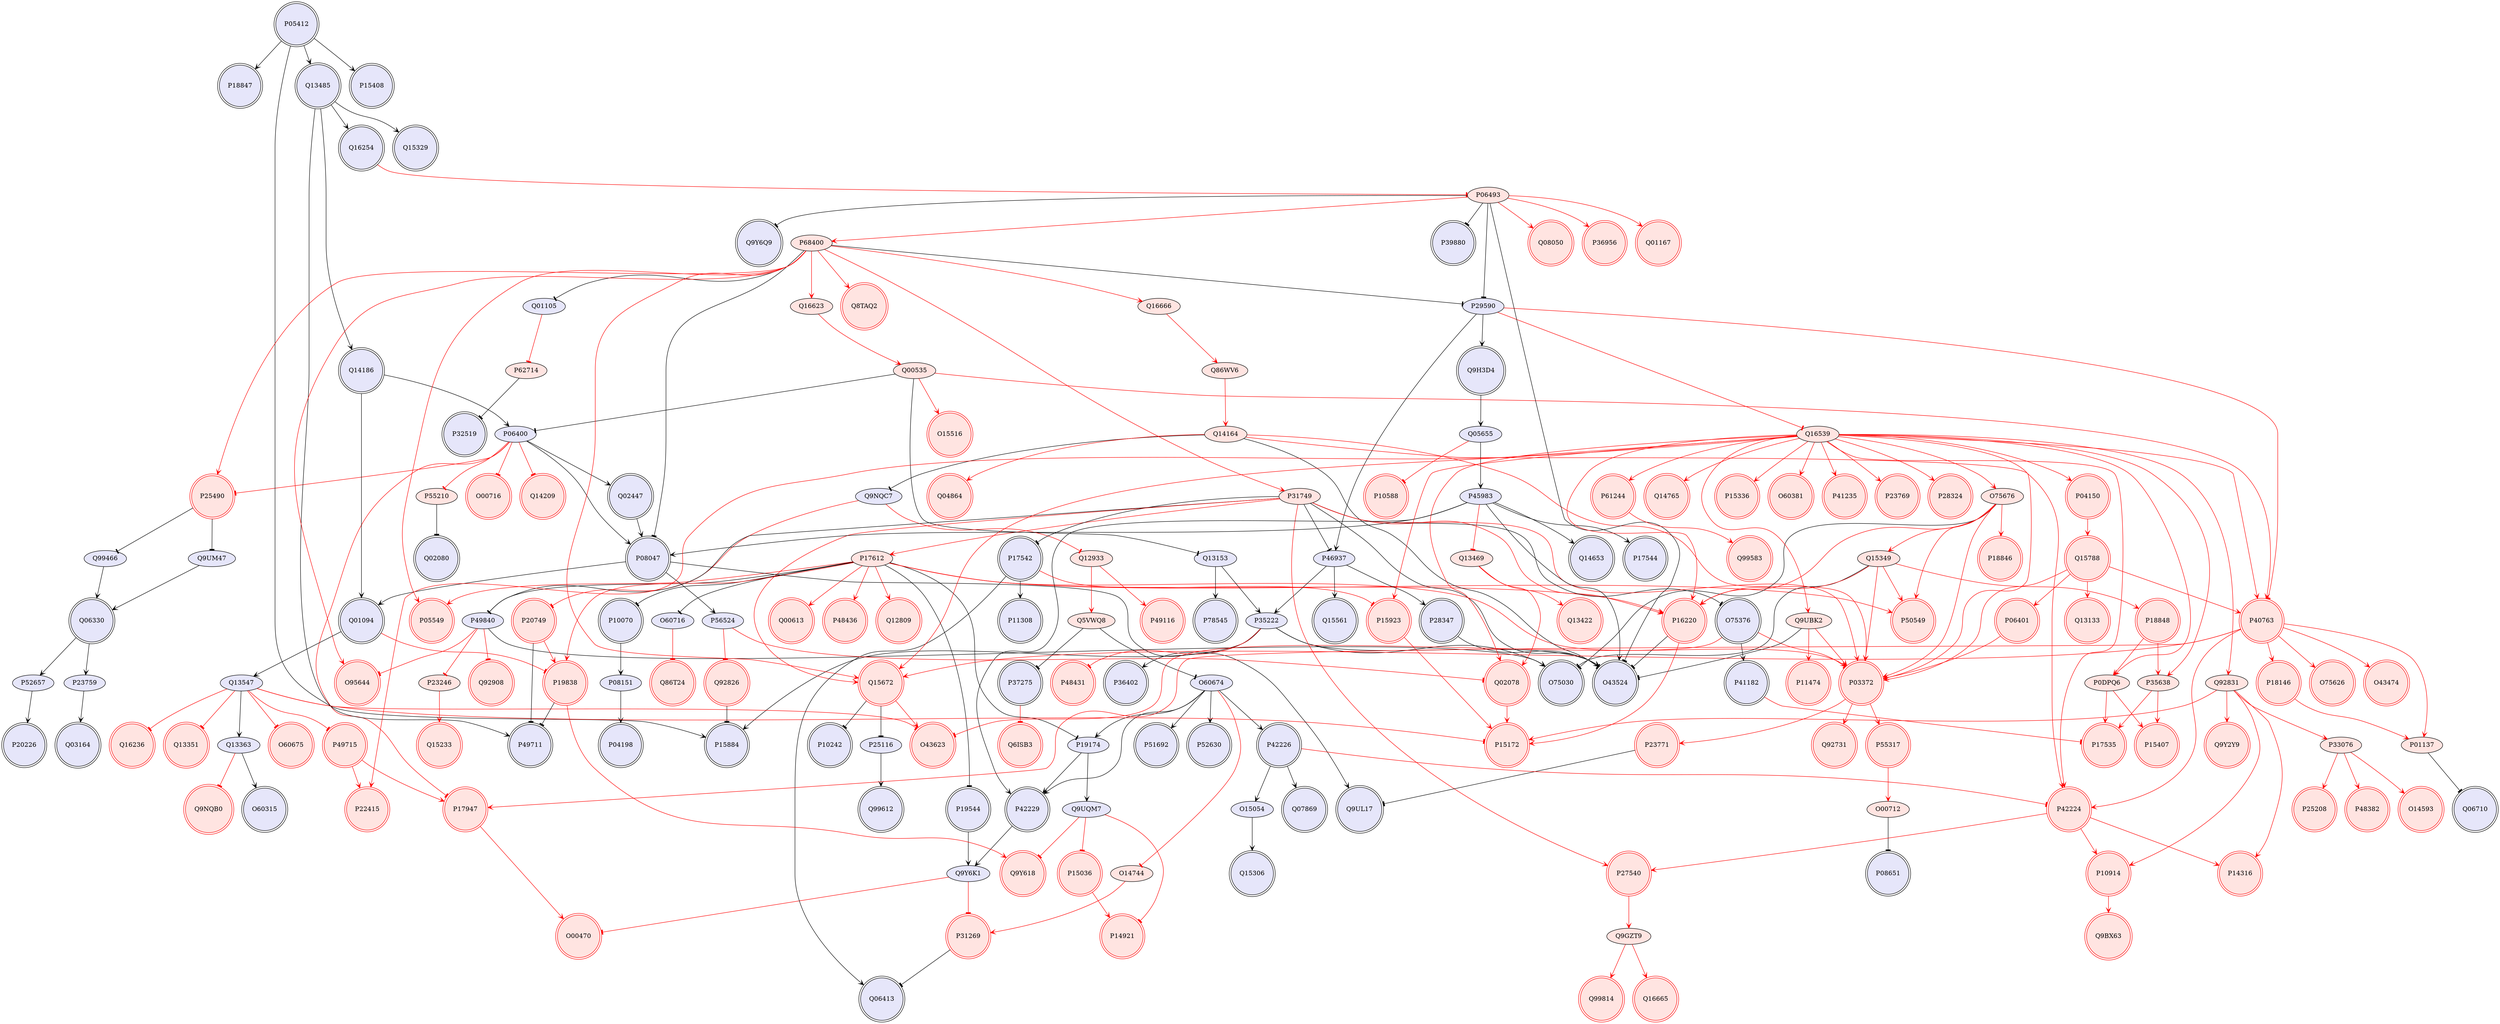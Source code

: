 digraph {

P17612->P10070 [penwidth=1, color=black, arrowhead="tee"]
P17612->P49840 [penwidth=1, color=black, arrowhead="tee"]
P17612->P19174 [penwidth=1, color=black, arrowhead="tee"]
P17612->O60716 [penwidth=1, color=black, arrowhead="tee"]
P17612->P19544 [penwidth=1, color=black, arrowhead="tee"]
Q00535->P06400 [penwidth=1, color=black, arrowhead="tee"]
Q00535->Q13153 [penwidth=1, color=black, arrowhead="tee"]
Q14164->Q9NQC7 [penwidth=1, color=black, arrowhead="tee"]
P05412->P18847 [penwidth=1, color=black, arrowhead="vee"]
Q15349->O75030 [penwidth=1, color=black, arrowhead="tee"]
P10070->P08151 [penwidth=1, color=black, arrowhead="vee"]
P42229->Q9Y6K1 [penwidth=1, color=black, arrowhead="vee"]
O60674->P51692 [penwidth=1, color=black, arrowhead="vee"]
P46937->P35222 [penwidth=1, color=black, arrowhead="vee"]
P35222->O75030 [penwidth=1, color=black, arrowhead="vee"]
Q13153->P35222 [penwidth=1, color=black, arrowhead="vee"]
P35222->P36402 [penwidth=1, color=black, arrowhead="vee"]
P35222->O43524 [penwidth=1, color=black, arrowhead="vee"]
P35222->P15884 [penwidth=1, color=black, arrowhead="vee"]
Q13547->Q13363 [penwidth=1, color=black, arrowhead="vee"]
Q13363->O60315 [penwidth=1, color=black, arrowhead="vee"]
Q13485->P49711 [penwidth=1, color=black, arrowhead="vee"]
P05412->Q13485 [penwidth=1, color=black, arrowhead="vee"]
Q13485->Q15329 [penwidth=1, color=black, arrowhead="vee"]
Q13485->Q16254 [penwidth=1, color=black, arrowhead="vee"]
Q13485->Q14186 [penwidth=1, color=black, arrowhead="vee"]
P29590->P46937 [penwidth=1, color=black, arrowhead="vee"]
P31749->P46937 [penwidth=1, color=black, arrowhead="tee"]
P46937->Q15561 [penwidth=1, color=black, arrowhead="vee"]
P46937->P28347 [penwidth=1, color=black, arrowhead="vee"]
P16220->O43524 [penwidth=1, color=black, arrowhead="tee"]
Q14164->O43524 [penwidth=1, color=black, arrowhead="tee"]
P25490->Q9UM47 [penwidth=1, color=black, arrowhead="tee"]
P06493->Q9Y6Q9 [penwidth=1, color=black, arrowhead="tee"]
O60674->P52630 [penwidth=1, color=black, arrowhead="vee"]
P06493->P29590 [penwidth=1, color=black, arrowhead="tee"]
P06493->O43524 [penwidth=1, color=black, arrowhead="tee"]
P06493->P39880 [penwidth=1, color=black, arrowhead="tee"]
P31749->O75376 [penwidth=1, color=black, arrowhead="tee"]
O75376->P41182 [penwidth=1, color=black, arrowhead="vee"]
P55210->Q02080 [penwidth=1, color=black, arrowhead="tee"]
O75676->O75030 [penwidth=1, color=black, arrowhead="tee"]
P29590->Q9H3D4 [penwidth=1, color=black, arrowhead="vee"]
P68400->P29590 [penwidth=1, color=black, arrowhead="tee"]
P52657->P20226 [penwidth=1, color=black, arrowhead="vee"]
P31749->P49840 [penwidth=1, color=black, arrowhead="tee"]
P49840->O75030 [penwidth=1, color=black, arrowhead="vee"]
P45983->Q14653 [penwidth=1, color=black, arrowhead="vee"]
P05412->P15884 [penwidth=1, color=black, arrowhead="vee"]
P05412->P15408 [penwidth=1, color=black, arrowhead="vee"]
Q9H3D4->Q05655 [penwidth=1, color=black, arrowhead="vee"]
P31749->O43524 [penwidth=1, color=black, arrowhead="tee"]
P31749->P17542 [penwidth=1, color=black, arrowhead="tee"]
P08047->P56524 [penwidth=1, color=black, arrowhead="vee"]
Q9UM47->Q06330 [penwidth=1, color=black, arrowhead="vee"]
Q06330->P23759 [penwidth=1, color=black, arrowhead="vee"]
Q06330->P52657 [penwidth=1, color=black, arrowhead="vee"]
P45983->P42229 [penwidth=1, color=black, arrowhead="vee"]
Q05655->P45983 [penwidth=1, color=black, arrowhead="vee"]
P45983->O43524 [penwidth=1, color=black, arrowhead="vee"]
P45983->P08047 [penwidth=1, color=black, arrowhead="vee"]
P45983->P17544 [penwidth=1, color=black, arrowhead="vee"]
P23771->Q9UL17 [penwidth=1, color=black, arrowhead="tee"]
Q01094->Q13547 [penwidth=1, color=black, arrowhead="vee"]
P19174->Q9UQM7 [penwidth=1, color=black, arrowhead="vee"]
O60674->P42226 [penwidth=1, color=black, arrowhead="vee"]
P19174->P42229 [penwidth=1, color=black, arrowhead="vee"]
O60674->P19174 [penwidth=1, color=black, arrowhead="vee"]
P68400->Q01105 [penwidth=1, color=black, arrowhead="tee"]
P68400->P08047 [penwidth=1, color=black, arrowhead="tee"]
P08047->Q01094 [penwidth=1, color=black, arrowhead="vee"]
Q14186->Q01094 [penwidth=1, color=black, arrowhead="vee"]
P01137->Q06710 [penwidth=1, color=black, arrowhead="tee"]
P06400->Q02447 [penwidth=1, color=black, arrowhead="vee"]
P06400->P08047 [penwidth=1, color=black, arrowhead="vee"]
Q14186->P06400 [penwidth=1, color=black, arrowhead="vee"]
Q13153->P78545 [penwidth=1, color=black, arrowhead="vee"]
Q9UBK2->O43524 [penwidth=1, color=black, arrowhead="tee"]
P08047->Q9UL17 [penwidth=1, color=black, arrowhead="vee"]
O60674->P42229 [penwidth=1, color=black, arrowhead="vee"]
P23759->Q03164 [penwidth=1, color=black, arrowhead="vee"]
Q02447->P08047 [penwidth=1, color=black, arrowhead="vee"]
Q5VWQ8->O60674 [penwidth=1, color=black, arrowhead="tee"]
P62714->P32519 [penwidth=1, color=black, arrowhead="tee"]
O00712->P08651 [penwidth=1, color=black, arrowhead="tee"]
Q15672->P10242 [penwidth=1, color=black, arrowhead="tee"]
P28347->O43524 [penwidth=1, color=black, arrowhead="vee"]
P19838->P49711 [penwidth=1, color=black, arrowhead="tee"]
P08151->P04198 [penwidth=1, color=black, arrowhead="vee"]
P17542->Q06413 [penwidth=1, color=black, arrowhead="vee"]
P17542->P11308 [penwidth=1, color=black, arrowhead="vee"]
P20749->P49711 [penwidth=1, color=black, arrowhead="tee"]
Q92826->P15884 [penwidth=1, color=black, arrowhead="tee"]
P31269->Q06413 [penwidth=1, color=black, arrowhead="tee"]
Q5VWQ8->P37275 [penwidth=1, color=black, arrowhead="tee"]
O15054->Q15306 [penwidth=1, color=black, arrowhead="vee"]
P25116->Q99612 [penwidth=1, color=black, arrowhead="vee"]
P19544->Q9Y6K1 [penwidth=1, color=black, arrowhead="vee"]
P42226->Q07869 [penwidth=1, color=black, arrowhead="vee"]
P42226->O15054 [penwidth=1, color=black, arrowhead="vee"]
Q15672->P25116 [penwidth=1, color=black, arrowhead="tee"]
P17612->P16220 [penwidth=1, color=red, arrowhead="vee"]
P17612->P19838 [penwidth=1, color=red, arrowhead="vee"]
P17612->P03372 [penwidth=1, color=red, arrowhead="vee"]
P17612->Q00613 [penwidth=1, color=red, arrowhead="vee"]
P31749->P17612 [penwidth=1, color=red, arrowhead="vee"]
P17612->P48436 [penwidth=1, color=red, arrowhead="vee"]
P17612->Q12809 [penwidth=1, color=red, arrowhead="vee"]
P17612->P50549 [penwidth=1, color=red, arrowhead="vee"]
P17612->P05549 [penwidth=1, color=red, arrowhead="vee"]
Q00535->P40763 [penwidth=1, color=red, arrowhead="vee"]
Q16623->Q00535 [penwidth=1, color=red, arrowhead="vee"]
Q00535->O15516 [penwidth=1, color=red, arrowhead="vee"]
Q9NQC7->P20749 [penwidth=1, color=red, arrowhead="tee"]
Q9NQC7->Q12933 [penwidth=1, color=red, arrowhead="tee"]
P06493->Q08050 [penwidth=1, color=red, arrowhead="vee"]
Q15349->P18848 [penwidth=1, color=red, arrowhead="vee"]
Q15349->P16220 [penwidth=1, color=red, arrowhead="vee"]
Q15349->P03372 [penwidth=1, color=red, arrowhead="vee"]
O75676->Q15349 [penwidth=1, color=red, arrowhead="vee"]
Q15349->P50549 [penwidth=1, color=red, arrowhead="vee"]
P18848->P0DPQ6 [penwidth=1, color=red, arrowhead="vee"]
P35222->P48431 [penwidth=1, color=red, arrowhead="tee"]
P29590->P40763 [penwidth=1, color=red, arrowhead="tee"]
P40763->O43474 [penwidth=1, color=red, arrowhead="vee"]
P40763->P18146 [penwidth=1, color=red, arrowhead="vee"]
P40763->P42224 [penwidth=1, color=red, arrowhead="vee"]
Q15788->P40763 [penwidth=1, color=red, arrowhead="vee"]
P40763->O75626 [penwidth=1, color=red, arrowhead="vee"]
P40763->Q15672 [penwidth=1, color=red, arrowhead="vee"]
P40763->P17947 [penwidth=1, color=red, arrowhead="vee"]
Q16539->P40763 [penwidth=1, color=red, arrowhead="vee"]
Q13363->Q9NQB0 [penwidth=1, color=red, arrowhead="tee"]
P42224->P27540 [penwidth=1, color=red, arrowhead="vee"]
P31749->P27540 [penwidth=1, color=red, arrowhead="vee"]
P27540->Q9GZT9 [penwidth=1, color=red, arrowhead="vee"]
Q12933->P49116 [penwidth=1, color=red, arrowhead="vee"]
P49715->P22415 [penwidth=1, color=red, arrowhead="vee"]
P49715->P17947 [penwidth=1, color=red, arrowhead="vee"]
O75676->P16220 [penwidth=1, color=red, arrowhead="vee"]
P31749->P16220 [penwidth=1, color=red, arrowhead="vee"]
Q16539->P16220 [penwidth=1, color=red, arrowhead="vee"]
Q14164->P03372 [penwidth=1, color=red, arrowhead="vee"]
Q14164->P42224 [penwidth=1, color=red, arrowhead="vee"]
Q14164->Q04864 [penwidth=1, color=red, arrowhead="vee"]
Q86WV6->Q14164 [penwidth=1, color=red, arrowhead="vee"]
P0DPQ6->P15407 [penwidth=1, color=red, arrowhead="vee"]
P0DPQ6->P17535 [penwidth=1, color=red, arrowhead="vee"]
Q16539->P0DPQ6 [penwidth=1, color=red, arrowhead="vee"]
P19838->Q9Y618 [penwidth=1, color=red, arrowhead="vee"]
P20749->P19838 [penwidth=1, color=red, arrowhead="vee"]
Q01094->P19838 [penwidth=1, color=red, arrowhead="tee"]
Q92831->P15172 [penwidth=1, color=red, arrowhead="vee"]
Q92831->P10914 [penwidth=1, color=red, arrowhead="vee"]
Q16539->Q92831 [penwidth=1, color=red, arrowhead="vee"]
Q92831->P14316 [penwidth=1, color=red, arrowhead="vee"]
Q92831->P33076 [penwidth=1, color=red, arrowhead="vee"]
Q92831->Q9Y2Y9 [penwidth=1, color=red, arrowhead="vee"]
P68400->P25490 [penwidth=1, color=red, arrowhead="vee"]
P06400->P25490 [penwidth=1, color=red, arrowhead="tee"]
O75376->P03372 [penwidth=1, color=red, arrowhead="tee"]
O75676->P03372 [penwidth=1, color=red, arrowhead="vee"]
Q15788->P03372 [penwidth=1, color=red, arrowhead="vee"]
P31749->P03372 [penwidth=1, color=red, arrowhead="vee"]
P03372->P23771 [penwidth=1, color=red, arrowhead="vee"]
P06401->P03372 [penwidth=1, color=red, arrowhead="vee"]
Q9UBK2->P03372 [penwidth=1, color=red, arrowhead="vee"]
Q16539->P03372 [penwidth=1, color=red, arrowhead="vee"]
P03372->Q92731 [penwidth=1, color=red, arrowhead="vee"]
P03372->P55317 [penwidth=1, color=red, arrowhead="vee"]
P06493->P36956 [penwidth=1, color=red, arrowhead="vee"]
P23246->Q15233 [penwidth=1, color=red, arrowhead="vee"]
P06400->O00716 [penwidth=1, color=red, arrowhead="tee"]
Q9UQM7->Q9Y618 [penwidth=1, color=red, arrowhead="tee"]
P06493->P68400 [penwidth=1, color=red, arrowhead="vee"]
Q16254->P06493 [penwidth=1, color=red, arrowhead="tee"]
P06493->Q01167 [penwidth=1, color=red, arrowhead="vee"]
P06400->Q14209 [penwidth=1, color=red, arrowhead="tee"]
P06400->P55210 [penwidth=1, color=red, arrowhead="tee"]
O75676->P18846 [penwidth=1, color=red, arrowhead="vee"]
Q16539->O75676 [penwidth=1, color=red, arrowhead="vee"]
O75676->P50549 [penwidth=1, color=red, arrowhead="vee"]
P29590->Q16539 [penwidth=1, color=red, arrowhead="tee"]
P68400->Q16623 [penwidth=1, color=red, arrowhead="vee"]
Q16539->Q14765 [penwidth=1, color=red, arrowhead="vee"]
P49840->P23246 [penwidth=1, color=red, arrowhead="tee"]
P49840->O95644 [penwidth=1, color=red, arrowhead="tee"]
P49840->Q92908 [penwidth=1, color=red, arrowhead="tee"]
P18146->P01137 [penwidth=1, color=red, arrowhead="vee"]
P42226->P42224 [penwidth=1, color=red, arrowhead="tee"]
P42224->P10914 [penwidth=1, color=red, arrowhead="vee"]
Q16539->P42224 [penwidth=1, color=red, arrowhead="vee"]
P42224->P14316 [penwidth=1, color=red, arrowhead="vee"]
Q15788->P06401 [penwidth=1, color=red, arrowhead="vee"]
Q15788->Q13133 [penwidth=1, color=red, arrowhead="vee"]
Q13547->P15172 [penwidth=1, color=red, arrowhead="tee"]
P15923->P15172 [penwidth=1, color=red, arrowhead="vee"]
Q02078->P15172 [penwidth=1, color=red, arrowhead="vee"]
P68400->P31749 [penwidth=1, color=red, arrowhead="vee"]
P31749->Q15672 [penwidth=1, color=red, arrowhead="vee"]
P56524->Q02078 [penwidth=1, color=red, arrowhead="tee"]
P45983->Q13469 [penwidth=1, color=red, arrowhead="tee"]
P61244->Q99583 [penwidth=1, color=red, arrowhead="vee"]
Q16539->P61244 [penwidth=1, color=red, arrowhead="vee"]
Q13547->O60675 [penwidth=1, color=red, arrowhead="tee"]
Q13547->Q16236 [penwidth=1, color=red, arrowhead="tee"]
Q13547->Q13351 [penwidth=1, color=red, arrowhead="tee"]
Q13547->O43623 [penwidth=1, color=red, arrowhead="tee"]
Q9UQM7->P14921 [penwidth=1, color=red, arrowhead="tee"]
Q9UQM7->P15036 [penwidth=1, color=red, arrowhead="tee"]
Q16539->P04150 [penwidth=1, color=red, arrowhead="vee"]
P33076->P25208 [penwidth=1, color=red, arrowhead="vee"]
Q9GZT9->Q99814 [penwidth=1, color=red, arrowhead="vee"]
Q16539->P22415 [penwidth=1, color=red, arrowhead="vee"]
P68400->Q8TAQ2 [penwidth=1, color=red, arrowhead="vee"]
P68400->Q15672 [penwidth=1, color=red, arrowhead="vee"]
P68400->Q16666 [penwidth=1, color=red, arrowhead="vee"]
P68400->O95644 [penwidth=1, color=red, arrowhead="vee"]
P68400->P05549 [penwidth=1, color=red, arrowhead="vee"]
Q16539->P15336 [penwidth=1, color=red, arrowhead="vee"]
P10914->Q9BX63 [penwidth=1, color=red, arrowhead="vee"]
P06400->P17947 [penwidth=1, color=red, arrowhead="tee"]
Q16539->P15923 [penwidth=1, color=red, arrowhead="vee"]
P17542->P15923 [penwidth=1, color=red, arrowhead="tee"]
Q16539->Q9UBK2 [penwidth=1, color=red, arrowhead="vee"]
Q9UBK2->P11474 [penwidth=1, color=red, arrowhead="vee"]
Q16539->Q02078 [penwidth=1, color=red, arrowhead="vee"]
Q13469->Q02078 [penwidth=1, color=red, arrowhead="vee"]
Q9GZT9->Q16665 [penwidth=1, color=red, arrowhead="vee"]
Q16539->Q15672 [penwidth=1, color=red, arrowhead="vee"]
Q16539->O60381 [penwidth=1, color=red, arrowhead="vee"]
Q05655->P10588 [penwidth=1, color=red, arrowhead="tee"]
Q12933->Q5VWQ8 [penwidth=1, color=red, arrowhead="vee"]
P41182->P17535 [penwidth=1, color=red, arrowhead="tee"]
Q16539->P41235 [penwidth=1, color=red, arrowhead="vee"]
Q16539->P23769 [penwidth=1, color=red, arrowhead="vee"]
Q16539->P28324 [penwidth=1, color=red, arrowhead="vee"]
O60716->Q86T24 [penwidth=1, color=red, arrowhead="tee"]
Q01105->P62714 [penwidth=1, color=red, arrowhead="tee"]
P15036->P14921 [penwidth=1, color=red, arrowhead="vee"]
Q16666->Q86WV6 [penwidth=1, color=red, arrowhead="vee"]
Q13469->Q13422 [penwidth=1, color=red, arrowhead="vee"]
P33076->P48382 [penwidth=1, color=red, arrowhead="vee"]
P33076->O14593 [penwidth=1, color=red, arrowhead="vee"]
P55317->O00712 [penwidth=1, color=red, arrowhead="vee"]
P16220->P15172 [penwidth=1, color=red, arrowhead="vee"]
Q13547->P49715 [penwidth=1, color=red, arrowhead="tee"]
P40763->P01137 [penwidth=1, color=red, arrowhead="vee"]
P37275->Q6ISB3 [penwidth=1, color=red, arrowhead="tee"]
P17947->O00470 [penwidth=1, color=red, arrowhead="vee"]
P04150->Q15788 [penwidth=1, color=red, arrowhead="vee"]
Q9Y6K1->O00470 [penwidth=1, color=red, arrowhead="tee"]
Q9Y6K1->P31269 [penwidth=1, color=red, arrowhead="tee"]
P56524->Q92826 [penwidth=1, color=red, arrowhead="tee"]
Q15672->O43623 [penwidth=1, color=red, arrowhead="vee"]
O75376->O43623 [penwidth=1, color=red, arrowhead="tee"]
P25490->Q99466 [penwidth=1, color=black, arrowhead="tee"]
Q99466->Q06330 [penwidth=1, color=black, arrowhead="vee"]
P18848->P35638 [penwidth=1, color=red, arrowhead="vee"]
P35638->P15407 [penwidth=1, color=red, arrowhead="vee"]
P35638->P17535 [penwidth=1, color=red, arrowhead="vee"]
Q16539->P35638 [penwidth=1, color=red, arrowhead="vee"]
O14744->P31269 [penwidth=1, color=red, arrowhead="vee"]
O60674->O14744 [penwidth=1, color=red, arrowhead="tee"]
P05412 [style=filled, color=black, fillcolor=lavender, shape=invhouse];
P27540 [style=filled, color=red, fillcolor=mistyrose, shape=doublecircle];
P18846 [style=filled, color=red, fillcolor=mistyrose, shape=doublecircle];
P15336 [style=filled, color=red, fillcolor=mistyrose, shape=doublecircle];
P18847 [style=filled, color=black, fillcolor=lavender, shape=doublecircle];
P18848 [style=filled, color=red, fillcolor=mistyrose, shape=doublecircle];
P17544 [style=filled, color=black, fillcolor=lavender, shape=doublecircle];
Q9BX63 [style=filled, color=red, fillcolor=mistyrose, shape=doublecircle];
P20749 [style=filled, color=red, fillcolor=mistyrose, shape=doublecircle];
P41182 [style=filled, color=black, fillcolor=lavender, shape=doublecircle];
P49715 [style=filled, color=red, fillcolor=mistyrose, shape=doublecircle];
O15516 [style=filled, color=red, fillcolor=mistyrose, shape=doublecircle];
P16220 [style=filled, color=red, fillcolor=mistyrose, shape=doublecircle];
P49711 [style=filled, color=black, fillcolor=lavender, shape=doublecircle];
P39880 [style=filled, color=black, fillcolor=lavender, shape=doublecircle];
Q01094 [style=filled, color=black, fillcolor=lavender, shape=doublecircle];
Q14209 [style=filled, color=red, fillcolor=mistyrose, shape=doublecircle];
O00716 [style=filled, color=red, fillcolor=mistyrose, shape=doublecircle];
Q16254 [style=filled, color=black, fillcolor=lavender, shape=doublecircle];
Q15329 [style=filled, color=black, fillcolor=lavender, shape=doublecircle];
P18146 [style=filled, color=red, fillcolor=mistyrose, shape=doublecircle];
P32519 [style=filled, color=black, fillcolor=lavender, shape=doublecircle];
P78545 [style=filled, color=black, fillcolor=lavender, shape=doublecircle];
P28324 [style=filled, color=red, fillcolor=mistyrose, shape=doublecircle];
Q99814 [style=filled, color=red, fillcolor=mistyrose, shape=doublecircle];
P11308 [style=filled, color=black, fillcolor=lavender, shape=doublecircle];
Q12809 [style=filled, color=red, fillcolor=mistyrose, shape=doublecircle];
P03372 [style=filled, color=red, fillcolor=mistyrose, shape=doublecircle];
Q92731 [style=filled, color=red, fillcolor=mistyrose, shape=doublecircle];
P11474 [style=filled, color=red, fillcolor=mistyrose, shape=doublecircle];
P14921 [style=filled, color=red, fillcolor=mistyrose, shape=doublecircle];
P15036 [style=filled, color=red, fillcolor=mistyrose, shape=doublecircle];
P50549 [style=filled, color=red, fillcolor=mistyrose, shape=doublecircle];
P15407 [style=filled, color=red, fillcolor=mistyrose, shape=doublecircle];
P15408 [style=filled, color=black, fillcolor=lavender, shape=doublecircle];
P55317 [style=filled, color=red, fillcolor=mistyrose, shape=doublecircle];
Q01167 [style=filled, color=red, fillcolor=mistyrose, shape=doublecircle];
Q08050 [style=filled, color=red, fillcolor=mistyrose, shape=doublecircle];
O43524 [style=filled, color=black, fillcolor=lavender, shape=doublecircle];
P23769 [style=filled, color=red, fillcolor=mistyrose, shape=doublecircle];
P23771 [style=filled, color=red, fillcolor=mistyrose, shape=doublecircle];
Q92908 [style=filled, color=red, fillcolor=mistyrose, shape=doublecircle];
P10070 [style=filled, color=black, fillcolor=lavender, shape=doublecircle];
Q6ISB3 [style=filled, color=red, fillcolor=mistyrose, shape=doublecircle];
O60381 [style=filled, color=red, fillcolor=mistyrose, shape=doublecircle];
Q16665 [style=filled, color=red, fillcolor=mistyrose, shape=doublecircle];
P41235 [style=filled, color=red, fillcolor=mistyrose, shape=doublecircle];
P31269 [style=filled, color=red, fillcolor=mistyrose, shape=doublecircle];
Q92826 [style=filled, color=red, fillcolor=mistyrose, shape=doublecircle];
Q00613 [style=filled, color=red, fillcolor=mistyrose, shape=doublecircle];
Q13422 [style=filled, color=red, fillcolor=mistyrose, shape=doublecircle];
P10914 [style=filled, color=red, fillcolor=mistyrose, shape=doublecircle];
P14316 [style=filled, color=red, fillcolor=mistyrose, shape=doublecircle];
Q14653 [style=filled, color=black, fillcolor=lavender, shape=doublecircle];
Q15306 [style=filled, color=black, fillcolor=lavender, shape=doublecircle];
P05412 [style=filled, color=black, fillcolor=lavender, shape=doublecircle];
P17535 [style=filled, color=red, fillcolor=mistyrose, shape=doublecircle];
Q13351 [style=filled, color=red, fillcolor=mistyrose, shape=doublecircle];
Q9Y2Y9 [style=filled, color=red, fillcolor=mistyrose, shape=doublecircle];
O43474 [style=filled, color=red, fillcolor=mistyrose, shape=doublecircle];
Q99612 [style=filled, color=black, fillcolor=lavender, shape=doublecircle];
Q03164 [style=filled, color=black, fillcolor=lavender, shape=doublecircle];
O60675 [style=filled, color=red, fillcolor=mistyrose, shape=doublecircle];
P61244 [style=filled, color=red, fillcolor=mistyrose, shape=doublecircle];
Q02078 [style=filled, color=red, fillcolor=mistyrose, shape=doublecircle];
Q02080 [style=filled, color=black, fillcolor=lavender, shape=doublecircle];
Q06413 [style=filled, color=black, fillcolor=lavender, shape=doublecircle];
O00470 [style=filled, color=red, fillcolor=mistyrose, shape=doublecircle];
O75030 [style=filled, color=black, fillcolor=lavender, shape=doublecircle];
Q99583 [style=filled, color=red, fillcolor=mistyrose, shape=doublecircle];
P10242 [style=filled, color=black, fillcolor=lavender, shape=doublecircle];
P04198 [style=filled, color=black, fillcolor=lavender, shape=doublecircle];
P15172 [style=filled, color=red, fillcolor=mistyrose, shape=doublecircle];
Q15788 [style=filled, color=red, fillcolor=mistyrose, shape=doublecircle];
Q9Y6Q9 [style=filled, color=black, fillcolor=lavender, shape=doublecircle];
O75376 [style=filled, color=black, fillcolor=lavender, shape=doublecircle];
O95644 [style=filled, color=red, fillcolor=mistyrose, shape=doublecircle];
Q16236 [style=filled, color=red, fillcolor=mistyrose, shape=doublecircle];
P08651 [style=filled, color=black, fillcolor=lavender, shape=doublecircle];
P19838 [style=filled, color=red, fillcolor=mistyrose, shape=doublecircle];
P25208 [style=filled, color=red, fillcolor=mistyrose, shape=doublecircle];
Q15233 [style=filled, color=red, fillcolor=mistyrose, shape=doublecircle];
Q13133 [style=filled, color=red, fillcolor=mistyrose, shape=doublecircle];
P49116 [style=filled, color=red, fillcolor=mistyrose, shape=doublecircle];
P10588 [style=filled, color=red, fillcolor=mistyrose, shape=doublecircle];
P04150 [style=filled, color=red, fillcolor=mistyrose, shape=doublecircle];
Q9Y618 [style=filled, color=red, fillcolor=mistyrose, shape=doublecircle];
Q06710 [style=filled, color=black, fillcolor=lavender, shape=doublecircle];
P06401 [style=filled, color=red, fillcolor=mistyrose, shape=doublecircle];
Q07869 [style=filled, color=black, fillcolor=lavender, shape=doublecircle];
O75626 [style=filled, color=red, fillcolor=mistyrose, shape=doublecircle];
Q06330 [style=filled, color=black, fillcolor=lavender, shape=doublecircle];
Q04864 [style=filled, color=red, fillcolor=mistyrose, shape=doublecircle];
P48382 [style=filled, color=red, fillcolor=mistyrose, shape=doublecircle];
O14593 [style=filled, color=red, fillcolor=mistyrose, shape=doublecircle];
Q13485 [style=filled, color=black, fillcolor=lavender, shape=doublecircle];
Q8TAQ2 [style=filled, color=red, fillcolor=mistyrose, shape=doublecircle];
O43623 [style=filled, color=red, fillcolor=mistyrose, shape=doublecircle];
P48431 [style=filled, color=red, fillcolor=mistyrose, shape=doublecircle];
P48436 [style=filled, color=red, fillcolor=mistyrose, shape=doublecircle];
P08047 [style=filled, color=black, fillcolor=lavender, shape=doublecircle];
Q02447 [style=filled, color=black, fillcolor=lavender, shape=doublecircle];
P17947 [style=filled, color=red, fillcolor=mistyrose, shape=doublecircle];
P36956 [style=filled, color=red, fillcolor=mistyrose, shape=doublecircle];
P42224 [style=filled, color=red, fillcolor=mistyrose, shape=doublecircle];
P52630 [style=filled, color=black, fillcolor=lavender, shape=doublecircle];
P40763 [style=filled, color=red, fillcolor=mistyrose, shape=doublecircle];
Q14765 [style=filled, color=red, fillcolor=mistyrose, shape=doublecircle];
P42229 [style=filled, color=black, fillcolor=lavender, shape=doublecircle];
P51692 [style=filled, color=black, fillcolor=lavender, shape=doublecircle];
P42226 [style=filled, color=black, fillcolor=lavender, shape=doublecircle];
P17542 [style=filled, color=black, fillcolor=lavender, shape=doublecircle];
P20226 [style=filled, color=black, fillcolor=lavender, shape=doublecircle];
Q9UL17 [style=filled, color=black, fillcolor=lavender, shape=doublecircle];
P15923 [style=filled, color=red, fillcolor=mistyrose, shape=doublecircle];
P15884 [style=filled, color=black, fillcolor=lavender, shape=doublecircle];
P36402 [style=filled, color=black, fillcolor=lavender, shape=doublecircle];
Q9NQB0 [style=filled, color=red, fillcolor=mistyrose, shape=doublecircle];
P28347 [style=filled, color=black, fillcolor=lavender, shape=doublecircle];
Q15561 [style=filled, color=black, fillcolor=lavender, shape=doublecircle];
P05549 [style=filled, color=red, fillcolor=mistyrose, shape=doublecircle];
Q14186 [style=filled, color=black, fillcolor=lavender, shape=doublecircle];
Q9H3D4 [style=filled, color=black, fillcolor=lavender, shape=doublecircle];
Q15672 [style=filled, color=red, fillcolor=mistyrose, shape=doublecircle];
P22415 [style=filled, color=red, fillcolor=mistyrose, shape=doublecircle];
P19544 [style=filled, color=black, fillcolor=lavender, shape=doublecircle];
P25490 [style=filled, color=red, fillcolor=mistyrose, shape=doublecircle];
Q86T24 [style=filled, color=red, fillcolor=mistyrose, shape=doublecircle];
P37275 [style=filled, color=black, fillcolor=lavender, shape=doublecircle];
O60315 [style=filled, color=black, fillcolor=lavender, shape=doublecircle];
P17612 [style=filled, fillcolor=mistyrose];
Q00535 [style=filled, fillcolor=mistyrose];
Q14164 [style=filled, fillcolor=mistyrose];
Q15349 [style=filled, fillcolor=mistyrose];
O60674 [style=filled, fillcolor=lavender];
P46937 [style=filled, fillcolor=lavender];
P35222 [style=filled, fillcolor=lavender];
Q13153 [style=filled, fillcolor=lavender];
Q13547 [style=filled, fillcolor=lavender];
Q13363 [style=filled, fillcolor=lavender];
P29590 [style=filled, fillcolor=lavender];
P31749 [style=filled, fillcolor=mistyrose];
P06493 [style=filled, fillcolor=mistyrose];
P55210 [style=filled, fillcolor=mistyrose];
O75676 [style=filled, fillcolor=mistyrose];
P68400 [style=filled, fillcolor=mistyrose];
P52657 [style=filled, fillcolor=lavender];
P49840 [style=filled, fillcolor=lavender];
P45983 [style=filled, fillcolor=lavender];
Q9UM47 [style=filled, fillcolor=lavender];
Q05655 [style=filled, fillcolor=lavender];
P19174 [style=filled, fillcolor=lavender];
P01137 [style=filled, fillcolor=mistyrose];
P06400 [style=filled, fillcolor=lavender];
Q9UBK2 [style=filled, fillcolor=mistyrose];
P23759 [style=filled, fillcolor=lavender];
Q5VWQ8 [style=filled, fillcolor=mistyrose];
P62714 [style=filled, fillcolor=mistyrose];
O00712 [style=filled, fillcolor=mistyrose];
P08151 [style=filled, fillcolor=lavender];
O15054 [style=filled, fillcolor=lavender];
P25116 [style=filled, fillcolor=lavender];
Q16623 [style=filled, fillcolor=mistyrose];
Q9NQC7 [style=filled, fillcolor=lavender];
Q16539 [style=filled, fillcolor=mistyrose];
Q12933 [style=filled, fillcolor=mistyrose];
Q86WV6 [style=filled, fillcolor=mistyrose];
P0DPQ6 [style=filled, fillcolor=mistyrose];
Q92831 [style=filled, fillcolor=mistyrose];
P23246 [style=filled, fillcolor=mistyrose];
Q9UQM7 [style=filled, fillcolor=lavender];
P56524 [style=filled, fillcolor=lavender];
P33076 [style=filled, fillcolor=mistyrose];
Q9GZT9 [style=filled, fillcolor=mistyrose];
Q13469 [style=filled, fillcolor=mistyrose];
O60716 [style=filled, fillcolor=lavender];
Q01105 [style=filled, fillcolor=lavender];
Q16666 [style=filled, fillcolor=mistyrose];
Q9Y6K1 [style=filled, fillcolor=lavender];
Q99466 [style=filled, fillcolor=lavender];
P35638 [style=filled, fillcolor=mistyrose];
O14744 [style=filled, fillcolor=mistyrose];


}
